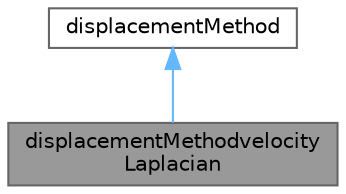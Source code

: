 digraph "displacementMethodvelocityLaplacian"
{
 // LATEX_PDF_SIZE
  bgcolor="transparent";
  edge [fontname=Helvetica,fontsize=10,labelfontname=Helvetica,labelfontsize=10];
  node [fontname=Helvetica,fontsize=10,shape=box,height=0.2,width=0.4];
  Node1 [id="Node000001",label="displacementMethodvelocity\lLaplacian",height=0.2,width=0.4,color="gray40", fillcolor="grey60", style="filled", fontcolor="black",tooltip="Wrapper class for the velocityLaplacian motion solver."];
  Node2 -> Node1 [id="edge1_Node000001_Node000002",dir="back",color="steelblue1",style="solid",tooltip=" "];
  Node2 [id="Node000002",label="displacementMethod",height=0.2,width=0.4,color="gray40", fillcolor="white", style="filled",URL="$classFoam_1_1displacementMethod.html",tooltip="Abstract base class for displacement methods, which are a set or wrapper classes allowing to change t..."];
}
